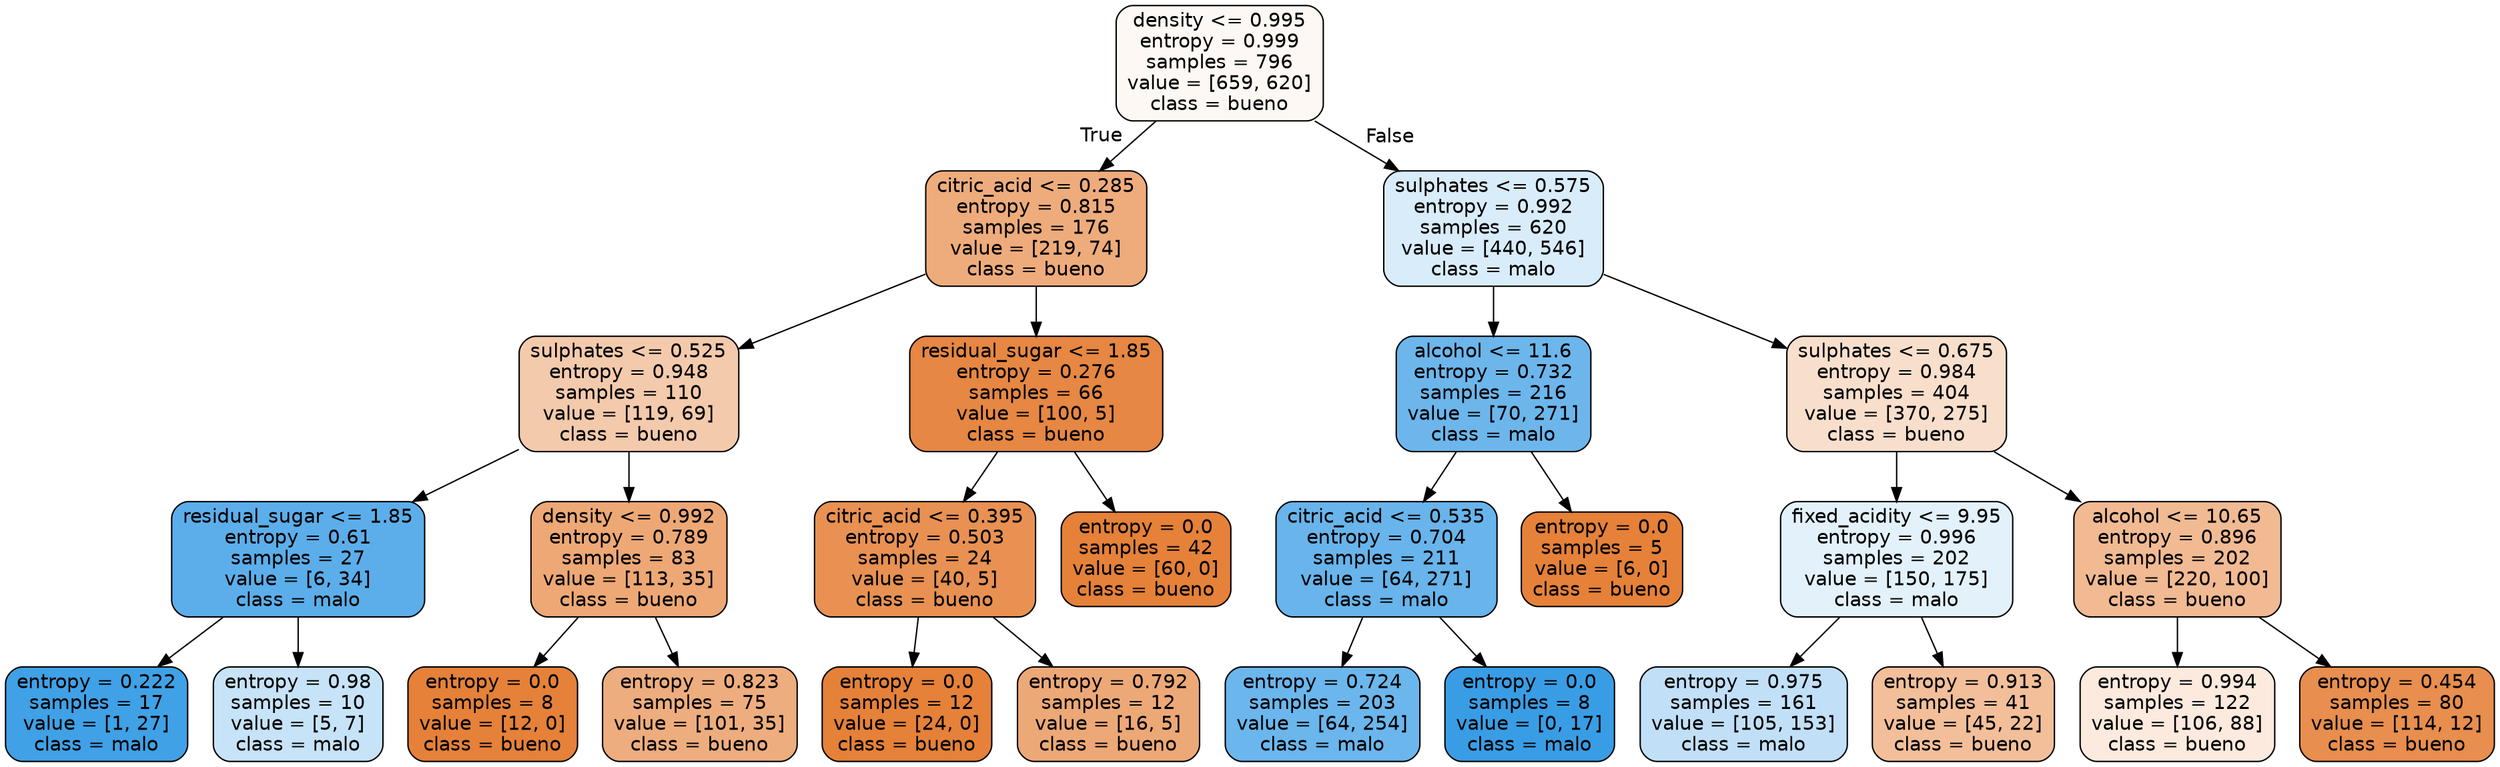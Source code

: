 digraph Tree {
node [shape=box, style="filled, rounded", color="black", fontname=helvetica] ;
edge [fontname=helvetica] ;
0 [label="density <= 0.995\nentropy = 0.999\nsamples = 796\nvalue = [659, 620]\nclass = bueno", fillcolor="#fdf8f3"] ;
1 [label="citric_acid <= 0.285\nentropy = 0.815\nsamples = 176\nvalue = [219, 74]\nclass = bueno", fillcolor="#eeac7c"] ;
0 -> 1 [labeldistance=2.5, labelangle=45, headlabel="True"] ;
2 [label="sulphates <= 0.525\nentropy = 0.948\nsamples = 110\nvalue = [119, 69]\nclass = bueno", fillcolor="#f4caac"] ;
1 -> 2 ;
3 [label="residual_sugar <= 1.85\nentropy = 0.61\nsamples = 27\nvalue = [6, 34]\nclass = malo", fillcolor="#5caeea"] ;
2 -> 3 ;
4 [label="entropy = 0.222\nsamples = 17\nvalue = [1, 27]\nclass = malo", fillcolor="#40a1e6"] ;
3 -> 4 ;
5 [label="entropy = 0.98\nsamples = 10\nvalue = [5, 7]\nclass = malo", fillcolor="#c6e3f8"] ;
3 -> 5 ;
6 [label="density <= 0.992\nentropy = 0.789\nsamples = 83\nvalue = [113, 35]\nclass = bueno", fillcolor="#eda876"] ;
2 -> 6 ;
7 [label="entropy = 0.0\nsamples = 8\nvalue = [12, 0]\nclass = bueno", fillcolor="#e58139"] ;
6 -> 7 ;
8 [label="entropy = 0.823\nsamples = 75\nvalue = [101, 35]\nclass = bueno", fillcolor="#eead7e"] ;
6 -> 8 ;
9 [label="residual_sugar <= 1.85\nentropy = 0.276\nsamples = 66\nvalue = [100, 5]\nclass = bueno", fillcolor="#e68743"] ;
1 -> 9 ;
10 [label="citric_acid <= 0.395\nentropy = 0.503\nsamples = 24\nvalue = [40, 5]\nclass = bueno", fillcolor="#e89152"] ;
9 -> 10 ;
11 [label="entropy = 0.0\nsamples = 12\nvalue = [24, 0]\nclass = bueno", fillcolor="#e58139"] ;
10 -> 11 ;
12 [label="entropy = 0.792\nsamples = 12\nvalue = [16, 5]\nclass = bueno", fillcolor="#eda877"] ;
10 -> 12 ;
13 [label="entropy = 0.0\nsamples = 42\nvalue = [60, 0]\nclass = bueno", fillcolor="#e58139"] ;
9 -> 13 ;
14 [label="sulphates <= 0.575\nentropy = 0.992\nsamples = 620\nvalue = [440, 546]\nclass = malo", fillcolor="#d9ecfa"] ;
0 -> 14 [labeldistance=2.5, labelangle=-45, headlabel="False"] ;
15 [label="alcohol <= 11.6\nentropy = 0.732\nsamples = 216\nvalue = [70, 271]\nclass = malo", fillcolor="#6cb6ec"] ;
14 -> 15 ;
16 [label="citric_acid <= 0.535\nentropy = 0.704\nsamples = 211\nvalue = [64, 271]\nclass = malo", fillcolor="#68b4eb"] ;
15 -> 16 ;
17 [label="entropy = 0.724\nsamples = 203\nvalue = [64, 254]\nclass = malo", fillcolor="#6bb6ec"] ;
16 -> 17 ;
18 [label="entropy = 0.0\nsamples = 8\nvalue = [0, 17]\nclass = malo", fillcolor="#399de5"] ;
16 -> 18 ;
19 [label="entropy = 0.0\nsamples = 5\nvalue = [6, 0]\nclass = bueno", fillcolor="#e58139"] ;
15 -> 19 ;
20 [label="sulphates <= 0.675\nentropy = 0.984\nsamples = 404\nvalue = [370, 275]\nclass = bueno", fillcolor="#f8dfcc"] ;
14 -> 20 ;
21 [label="fixed_acidity <= 9.95\nentropy = 0.996\nsamples = 202\nvalue = [150, 175]\nclass = malo", fillcolor="#e3f1fb"] ;
20 -> 21 ;
22 [label="entropy = 0.975\nsamples = 161\nvalue = [105, 153]\nclass = malo", fillcolor="#c1e0f7"] ;
21 -> 22 ;
23 [label="entropy = 0.913\nsamples = 41\nvalue = [45, 22]\nclass = bueno", fillcolor="#f2bf9a"] ;
21 -> 23 ;
24 [label="alcohol <= 10.65\nentropy = 0.896\nsamples = 202\nvalue = [220, 100]\nclass = bueno", fillcolor="#f1ba93"] ;
20 -> 24 ;
25 [label="entropy = 0.994\nsamples = 122\nvalue = [106, 88]\nclass = bueno", fillcolor="#fbeadd"] ;
24 -> 25 ;
26 [label="entropy = 0.454\nsamples = 80\nvalue = [114, 12]\nclass = bueno", fillcolor="#e88e4e"] ;
24 -> 26 ;
}
